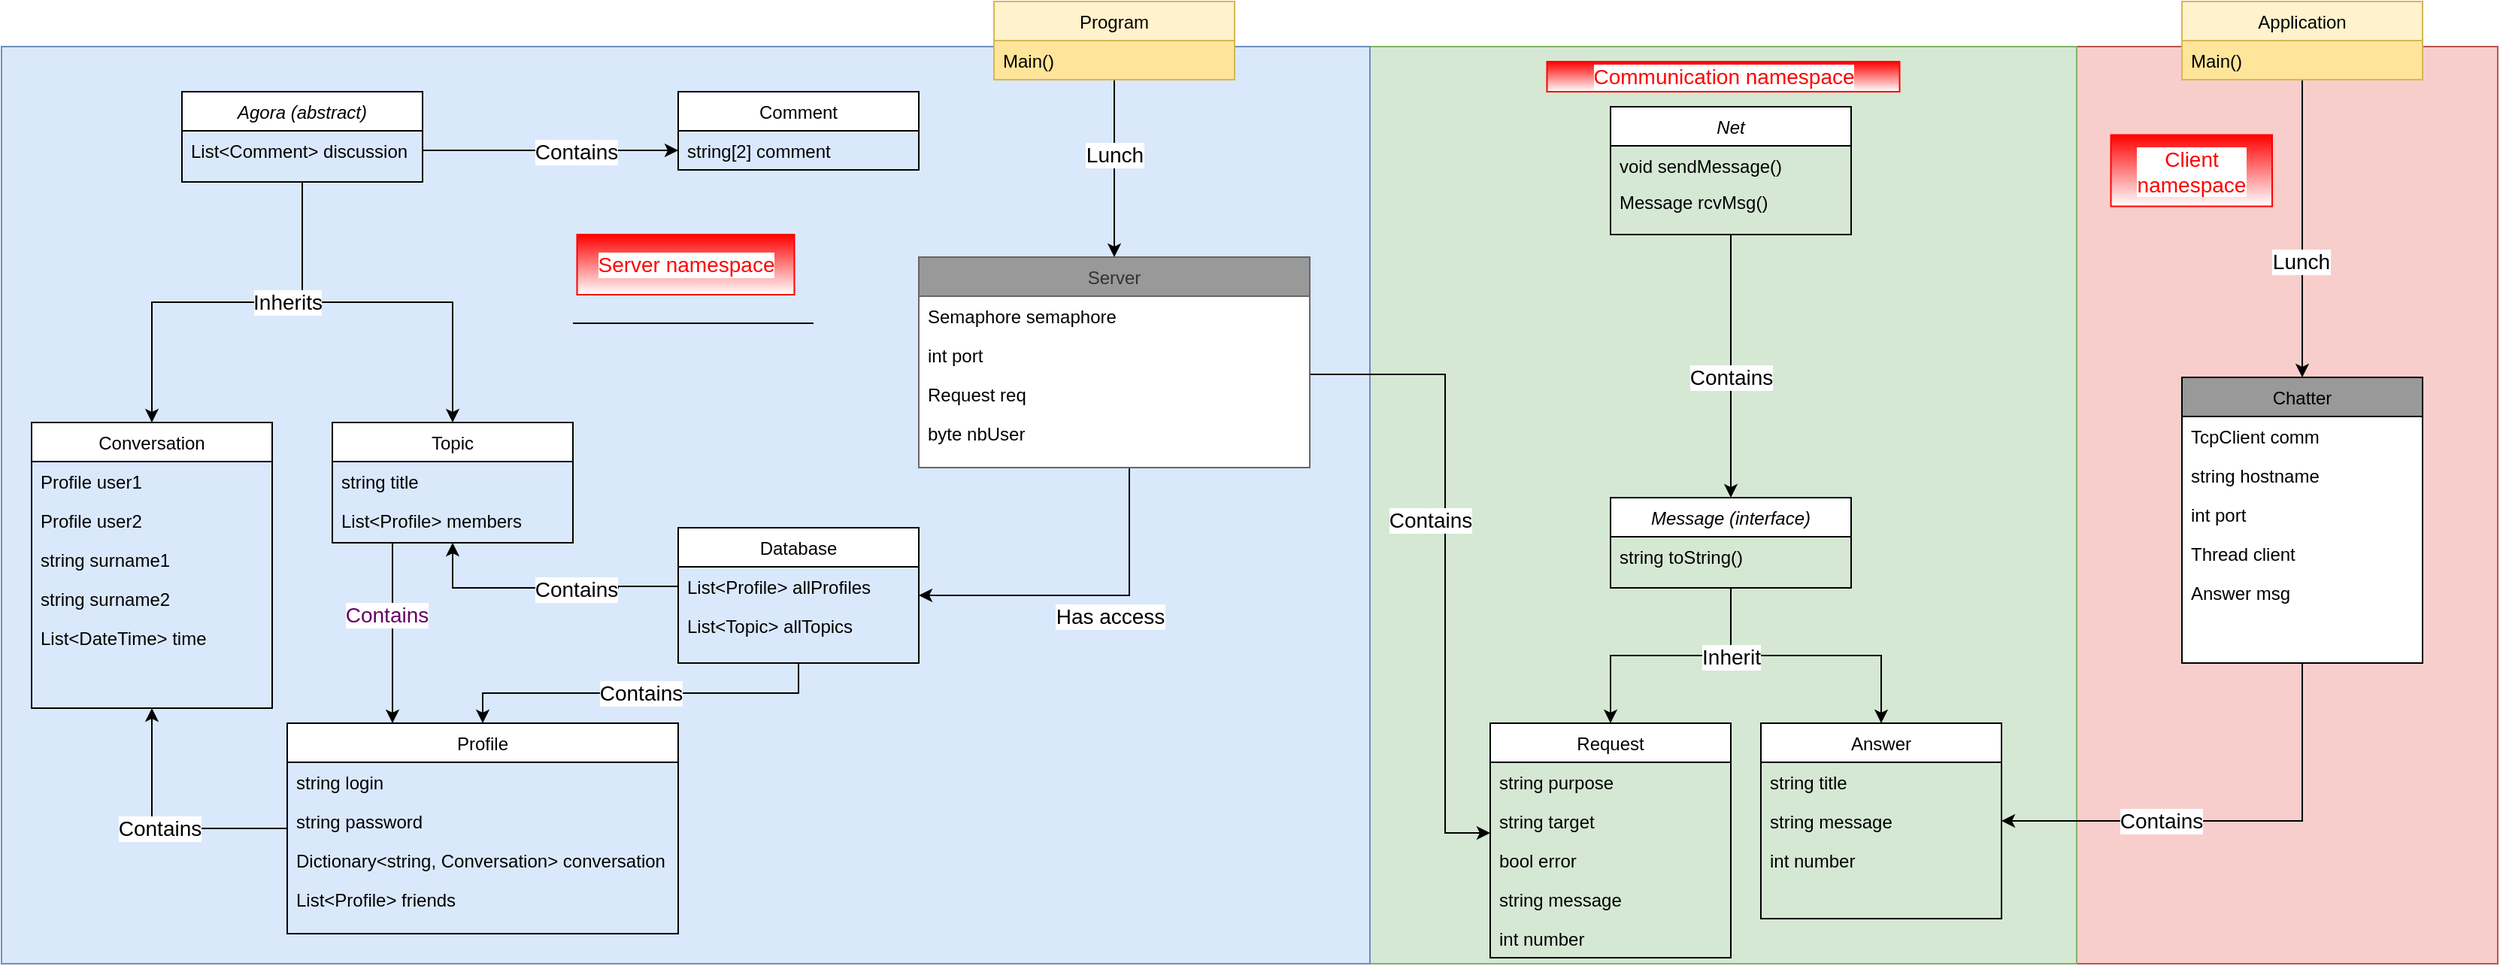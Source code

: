 <mxfile version="14.1.3" type="device"><diagram id="C5RBs43oDa-KdzZeNtuy" name="Page-1"><mxGraphModel dx="1221" dy="578" grid="1" gridSize="10" guides="1" tooltips="1" connect="1" arrows="1" fold="1" page="1" pageScale="1" pageWidth="827" pageHeight="1169" math="0" shadow="0"><root><mxCell id="WIyWlLk6GJQsqaUBKTNV-0"/><mxCell id="WIyWlLk6GJQsqaUBKTNV-1" parent="WIyWlLk6GJQsqaUBKTNV-0"/><mxCell id="CRL8dujEHPOWfgDQu-us-80" value="" style="rounded=0;whiteSpace=wrap;html=1;labelBackgroundColor=#ffffff;fillColor=#f8cecc;fontSize=14;strokeColor=#b85450;" vertex="1" parent="WIyWlLk6GJQsqaUBKTNV-1"><mxGeometry x="1480" y="110" width="280" height="610" as="geometry"/></mxCell><mxCell id="CRL8dujEHPOWfgDQu-us-61" value="" style="rounded=0;whiteSpace=wrap;html=1;labelBackgroundColor=#ffffff;fillColor=#d5e8d4;fontSize=14;strokeColor=#82b366;" vertex="1" parent="WIyWlLk6GJQsqaUBKTNV-1"><mxGeometry x="1010" y="110" width="470" height="610" as="geometry"/></mxCell><mxCell id="CRL8dujEHPOWfgDQu-us-34" value="" style="rounded=0;whiteSpace=wrap;html=1;strokeWidth=1;fontSize=14;fillColor=#dae8fc;strokeColor=#6c8ebf;" vertex="1" parent="WIyWlLk6GJQsqaUBKTNV-1"><mxGeometry x="100" y="110" width="910" height="610" as="geometry"/></mxCell><mxCell id="CRL8dujEHPOWfgDQu-us-0" style="edgeStyle=orthogonalEdgeStyle;rounded=0;orthogonalLoop=1;jettySize=auto;html=1;entryX=0.5;entryY=0;entryDx=0;entryDy=0;" edge="1" parent="WIyWlLk6GJQsqaUBKTNV-1" source="zkfFHV4jXpPFQw0GAbJ--0" target="zkfFHV4jXpPFQw0GAbJ--6"><mxGeometry relative="1" as="geometry"/></mxCell><mxCell id="CRL8dujEHPOWfgDQu-us-1" style="edgeStyle=orthogonalEdgeStyle;rounded=0;orthogonalLoop=1;jettySize=auto;html=1;entryX=0.5;entryY=0;entryDx=0;entryDy=0;" edge="1" parent="WIyWlLk6GJQsqaUBKTNV-1" source="zkfFHV4jXpPFQw0GAbJ--0" target="zkfFHV4jXpPFQw0GAbJ--13"><mxGeometry relative="1" as="geometry"/></mxCell><mxCell id="CRL8dujEHPOWfgDQu-us-2" value="Inherits" style="edgeLabel;html=1;align=center;verticalAlign=middle;resizable=0;points=[];spacingTop=0;spacing=0;spacingLeft=0;fontSize=14;" vertex="1" connectable="0" parent="CRL8dujEHPOWfgDQu-us-1"><mxGeometry x="-0.372" relative="1" as="geometry"><mxPoint x="-12" as="offset"/></mxGeometry></mxCell><mxCell id="zkfFHV4jXpPFQw0GAbJ--0" value="Agora (abstract)" style="swimlane;fontStyle=2;align=center;verticalAlign=top;childLayout=stackLayout;horizontal=1;startSize=26;horizontalStack=0;resizeParent=1;resizeLast=0;collapsible=1;marginBottom=0;rounded=0;shadow=0;strokeWidth=1;" parent="WIyWlLk6GJQsqaUBKTNV-1" vertex="1"><mxGeometry x="220" y="140" width="160" height="60" as="geometry"><mxRectangle x="230" y="140" width="160" height="26" as="alternateBounds"/></mxGeometry></mxCell><mxCell id="zkfFHV4jXpPFQw0GAbJ--1" value="List&lt;Comment&gt; discussion" style="text;align=left;verticalAlign=top;spacingLeft=4;spacingRight=4;overflow=hidden;rotatable=0;points=[[0,0.5],[1,0.5]];portConstraint=eastwest;" parent="zkfFHV4jXpPFQw0GAbJ--0" vertex="1"><mxGeometry y="26" width="160" height="26" as="geometry"/></mxCell><mxCell id="zkfFHV4jXpPFQw0GAbJ--6" value="Conversation" style="swimlane;fontStyle=0;align=center;verticalAlign=top;childLayout=stackLayout;horizontal=1;startSize=26;horizontalStack=0;resizeParent=1;resizeLast=0;collapsible=1;marginBottom=0;rounded=0;shadow=0;strokeWidth=1;" parent="WIyWlLk6GJQsqaUBKTNV-1" vertex="1"><mxGeometry x="120" y="360" width="160" height="190" as="geometry"><mxRectangle x="130" y="380" width="160" height="26" as="alternateBounds"/></mxGeometry></mxCell><mxCell id="zkfFHV4jXpPFQw0GAbJ--7" value="Profile user1" style="text;align=left;verticalAlign=top;spacingLeft=4;spacingRight=4;overflow=hidden;rotatable=0;points=[[0,0.5],[1,0.5]];portConstraint=eastwest;" parent="zkfFHV4jXpPFQw0GAbJ--6" vertex="1"><mxGeometry y="26" width="160" height="26" as="geometry"/></mxCell><mxCell id="zkfFHV4jXpPFQw0GAbJ--8" value="Profile user2" style="text;align=left;verticalAlign=top;spacingLeft=4;spacingRight=4;overflow=hidden;rotatable=0;points=[[0,0.5],[1,0.5]];portConstraint=eastwest;rounded=0;shadow=0;html=0;" parent="zkfFHV4jXpPFQw0GAbJ--6" vertex="1"><mxGeometry y="52" width="160" height="26" as="geometry"/></mxCell><mxCell id="CRL8dujEHPOWfgDQu-us-5" value="string surname1" style="text;align=left;verticalAlign=top;spacingLeft=4;spacingRight=4;overflow=hidden;rotatable=0;points=[[0,0.5],[1,0.5]];portConstraint=eastwest;rounded=0;shadow=0;html=0;" vertex="1" parent="zkfFHV4jXpPFQw0GAbJ--6"><mxGeometry y="78" width="160" height="26" as="geometry"/></mxCell><mxCell id="CRL8dujEHPOWfgDQu-us-6" value="string surname2" style="text;align=left;verticalAlign=top;spacingLeft=4;spacingRight=4;overflow=hidden;rotatable=0;points=[[0,0.5],[1,0.5]];portConstraint=eastwest;rounded=0;shadow=0;html=0;" vertex="1" parent="zkfFHV4jXpPFQw0GAbJ--6"><mxGeometry y="104" width="160" height="26" as="geometry"/></mxCell><mxCell id="CRL8dujEHPOWfgDQu-us-7" value="List&lt;DateTime&gt; time" style="text;align=left;verticalAlign=top;spacingLeft=4;spacingRight=4;overflow=hidden;rotatable=0;points=[[0,0.5],[1,0.5]];portConstraint=eastwest;rounded=0;shadow=0;html=0;" vertex="1" parent="zkfFHV4jXpPFQw0GAbJ--6"><mxGeometry y="130" width="160" height="26" as="geometry"/></mxCell><mxCell id="CRL8dujEHPOWfgDQu-us-85" style="edgeStyle=orthogonalEdgeStyle;rounded=0;orthogonalLoop=1;jettySize=auto;html=1;fontSize=14;fontColor=#660066;" edge="1" parent="WIyWlLk6GJQsqaUBKTNV-1" source="zkfFHV4jXpPFQw0GAbJ--13" target="CRL8dujEHPOWfgDQu-us-14"><mxGeometry relative="1" as="geometry"><Array as="points"><mxPoint x="360" y="470"/><mxPoint x="360" y="470"/></Array></mxGeometry></mxCell><mxCell id="CRL8dujEHPOWfgDQu-us-86" value="Contains" style="edgeLabel;html=1;align=center;verticalAlign=middle;resizable=0;points=[];fontSize=14;fontColor=#660066;" vertex="1" connectable="0" parent="CRL8dujEHPOWfgDQu-us-85"><mxGeometry x="-0.201" y="-4" relative="1" as="geometry"><mxPoint as="offset"/></mxGeometry></mxCell><mxCell id="zkfFHV4jXpPFQw0GAbJ--13" value="Topic" style="swimlane;fontStyle=0;align=center;verticalAlign=top;childLayout=stackLayout;horizontal=1;startSize=26;horizontalStack=0;resizeParent=1;resizeLast=0;collapsible=1;marginBottom=0;rounded=0;shadow=0;strokeWidth=1;" parent="WIyWlLk6GJQsqaUBKTNV-1" vertex="1"><mxGeometry x="320" y="360" width="160" height="80" as="geometry"><mxRectangle x="340" y="380" width="170" height="26" as="alternateBounds"/></mxGeometry></mxCell><mxCell id="zkfFHV4jXpPFQw0GAbJ--14" value="string title" style="text;align=left;verticalAlign=top;spacingLeft=4;spacingRight=4;overflow=hidden;rotatable=0;points=[[0,0.5],[1,0.5]];portConstraint=eastwest;" parent="zkfFHV4jXpPFQw0GAbJ--13" vertex="1"><mxGeometry y="26" width="160" height="26" as="geometry"/></mxCell><mxCell id="CRL8dujEHPOWfgDQu-us-21" value="List&lt;Profile&gt; members" style="text;align=left;verticalAlign=top;spacingLeft=4;spacingRight=4;overflow=hidden;rotatable=0;points=[[0,0.5],[1,0.5]];portConstraint=eastwest;" vertex="1" parent="zkfFHV4jXpPFQw0GAbJ--13"><mxGeometry y="52" width="160" height="26" as="geometry"/></mxCell><mxCell id="zkfFHV4jXpPFQw0GAbJ--17" value="Comment" style="swimlane;fontStyle=0;align=center;verticalAlign=top;childLayout=stackLayout;horizontal=1;startSize=26;horizontalStack=0;resizeParent=1;resizeLast=0;collapsible=1;marginBottom=0;rounded=0;shadow=0;strokeWidth=1;" parent="WIyWlLk6GJQsqaUBKTNV-1" vertex="1"><mxGeometry x="550" y="140" width="160" height="52" as="geometry"><mxRectangle x="550" y="140" width="160" height="26" as="alternateBounds"/></mxGeometry></mxCell><mxCell id="zkfFHV4jXpPFQw0GAbJ--18" value="string[2] comment" style="text;align=left;verticalAlign=top;spacingLeft=4;spacingRight=4;overflow=hidden;rotatable=0;points=[[0,0.5],[1,0.5]];portConstraint=eastwest;" parent="zkfFHV4jXpPFQw0GAbJ--17" vertex="1"><mxGeometry y="26" width="160" height="26" as="geometry"/></mxCell><mxCell id="CRL8dujEHPOWfgDQu-us-3" style="edgeStyle=orthogonalEdgeStyle;rounded=0;orthogonalLoop=1;jettySize=auto;html=1;entryX=0;entryY=0.5;entryDx=0;entryDy=0;fontSize=14;" edge="1" parent="WIyWlLk6GJQsqaUBKTNV-1" source="zkfFHV4jXpPFQw0GAbJ--1" target="zkfFHV4jXpPFQw0GAbJ--18"><mxGeometry relative="1" as="geometry"/></mxCell><mxCell id="CRL8dujEHPOWfgDQu-us-4" value="Contains" style="edgeLabel;html=1;align=center;verticalAlign=middle;resizable=0;points=[];fontSize=14;" vertex="1" connectable="0" parent="CRL8dujEHPOWfgDQu-us-3"><mxGeometry x="0.202" y="-1" relative="1" as="geometry"><mxPoint as="offset"/></mxGeometry></mxCell><mxCell id="zkfFHV4jXpPFQw0GAbJ--9" value="" style="line;html=1;strokeWidth=1;align=left;verticalAlign=middle;spacingTop=-1;spacingLeft=3;spacingRight=3;rotatable=0;labelPosition=right;points=[];portConstraint=eastwest;" parent="WIyWlLk6GJQsqaUBKTNV-1" vertex="1"><mxGeometry x="480" y="290" width="160" height="8" as="geometry"/></mxCell><mxCell id="CRL8dujEHPOWfgDQu-us-24" value="Contains" style="edgeStyle=orthogonalEdgeStyle;rounded=0;orthogonalLoop=1;jettySize=auto;html=1;fontSize=14;" edge="1" parent="WIyWlLk6GJQsqaUBKTNV-1" source="CRL8dujEHPOWfgDQu-us-8" target="CRL8dujEHPOWfgDQu-us-14"><mxGeometry relative="1" as="geometry"/></mxCell><mxCell id="CRL8dujEHPOWfgDQu-us-8" value="Database" style="swimlane;fontStyle=0;align=center;verticalAlign=top;childLayout=stackLayout;horizontal=1;startSize=26;horizontalStack=0;resizeParent=1;resizeLast=0;collapsible=1;marginBottom=0;rounded=0;shadow=0;strokeWidth=1;" vertex="1" parent="WIyWlLk6GJQsqaUBKTNV-1"><mxGeometry x="550" y="430" width="160" height="90" as="geometry"><mxRectangle x="550" y="140" width="160" height="26" as="alternateBounds"/></mxGeometry></mxCell><mxCell id="CRL8dujEHPOWfgDQu-us-9" value="List&lt;Profile&gt; allProfiles" style="text;align=left;verticalAlign=top;spacingLeft=4;spacingRight=4;overflow=hidden;rotatable=0;points=[[0,0.5],[1,0.5]];portConstraint=eastwest;" vertex="1" parent="CRL8dujEHPOWfgDQu-us-8"><mxGeometry y="26" width="160" height="26" as="geometry"/></mxCell><mxCell id="CRL8dujEHPOWfgDQu-us-13" value="List&lt;Topic&gt; allTopics" style="text;align=left;verticalAlign=top;spacingLeft=4;spacingRight=4;overflow=hidden;rotatable=0;points=[[0,0.5],[1,0.5]];portConstraint=eastwest;" vertex="1" parent="CRL8dujEHPOWfgDQu-us-8"><mxGeometry y="52" width="160" height="26" as="geometry"/></mxCell><mxCell id="CRL8dujEHPOWfgDQu-us-25" value="Contains" style="edgeStyle=orthogonalEdgeStyle;rounded=0;orthogonalLoop=1;jettySize=auto;html=1;entryX=0.5;entryY=1;entryDx=0;entryDy=0;fontSize=14;" edge="1" parent="WIyWlLk6GJQsqaUBKTNV-1" source="CRL8dujEHPOWfgDQu-us-14" target="zkfFHV4jXpPFQw0GAbJ--6"><mxGeometry relative="1" as="geometry"/></mxCell><mxCell id="CRL8dujEHPOWfgDQu-us-14" value="Profile" style="swimlane;fontStyle=0;align=center;verticalAlign=top;childLayout=stackLayout;horizontal=1;startSize=26;horizontalStack=0;resizeParent=1;resizeLast=0;collapsible=1;marginBottom=0;rounded=0;shadow=0;strokeWidth=1;" vertex="1" parent="WIyWlLk6GJQsqaUBKTNV-1"><mxGeometry x="290" y="560" width="260" height="140" as="geometry"><mxRectangle x="130" y="380" width="160" height="26" as="alternateBounds"/></mxGeometry></mxCell><mxCell id="CRL8dujEHPOWfgDQu-us-15" value="string login" style="text;align=left;verticalAlign=top;spacingLeft=4;spacingRight=4;overflow=hidden;rotatable=0;points=[[0,0.5],[1,0.5]];portConstraint=eastwest;" vertex="1" parent="CRL8dujEHPOWfgDQu-us-14"><mxGeometry y="26" width="260" height="26" as="geometry"/></mxCell><mxCell id="CRL8dujEHPOWfgDQu-us-16" value="string password" style="text;align=left;verticalAlign=top;spacingLeft=4;spacingRight=4;overflow=hidden;rotatable=0;points=[[0,0.5],[1,0.5]];portConstraint=eastwest;rounded=0;shadow=0;html=0;" vertex="1" parent="CRL8dujEHPOWfgDQu-us-14"><mxGeometry y="52" width="260" height="26" as="geometry"/></mxCell><mxCell id="CRL8dujEHPOWfgDQu-us-18" value="Dictionary&lt;string, Conversation&gt; conversation" style="text;align=left;verticalAlign=top;spacingLeft=4;spacingRight=4;overflow=hidden;rotatable=0;points=[[0,0.5],[1,0.5]];portConstraint=eastwest;rounded=0;shadow=0;html=0;" vertex="1" parent="CRL8dujEHPOWfgDQu-us-14"><mxGeometry y="78" width="260" height="26" as="geometry"/></mxCell><mxCell id="CRL8dujEHPOWfgDQu-us-19" value="List&lt;Profile&gt; friends" style="text;align=left;verticalAlign=top;spacingLeft=4;spacingRight=4;overflow=hidden;rotatable=0;points=[[0,0.5],[1,0.5]];portConstraint=eastwest;rounded=0;shadow=0;html=0;" vertex="1" parent="CRL8dujEHPOWfgDQu-us-14"><mxGeometry y="104" width="260" height="26" as="geometry"/></mxCell><mxCell id="CRL8dujEHPOWfgDQu-us-23" value="Contains" style="edgeStyle=orthogonalEdgeStyle;rounded=0;orthogonalLoop=1;jettySize=auto;html=1;exitX=0;exitY=0.5;exitDx=0;exitDy=0;fontSize=14;" edge="1" parent="WIyWlLk6GJQsqaUBKTNV-1" source="CRL8dujEHPOWfgDQu-us-9" target="zkfFHV4jXpPFQw0GAbJ--13"><mxGeometry x="-0.222" y="1" relative="1" as="geometry"><Array as="points"><mxPoint x="510" y="470"/><mxPoint x="400" y="470"/></Array><mxPoint x="1" as="offset"/></mxGeometry></mxCell><mxCell id="CRL8dujEHPOWfgDQu-us-31" style="edgeStyle=orthogonalEdgeStyle;rounded=0;orthogonalLoop=1;jettySize=auto;html=1;fontSize=14;" edge="1" parent="WIyWlLk6GJQsqaUBKTNV-1" source="CRL8dujEHPOWfgDQu-us-26" target="CRL8dujEHPOWfgDQu-us-8"><mxGeometry relative="1" as="geometry"><Array as="points"><mxPoint x="850" y="475"/></Array></mxGeometry></mxCell><mxCell id="CRL8dujEHPOWfgDQu-us-32" value="Has access" style="edgeLabel;html=1;align=center;verticalAlign=middle;resizable=0;points=[];fontSize=14;" vertex="1" connectable="0" parent="CRL8dujEHPOWfgDQu-us-31"><mxGeometry x="-0.218" relative="1" as="geometry"><mxPoint x="-10.06" y="13.35" as="offset"/></mxGeometry></mxCell><mxCell id="CRL8dujEHPOWfgDQu-us-57" style="edgeStyle=orthogonalEdgeStyle;rounded=0;orthogonalLoop=1;jettySize=auto;html=1;entryX=0;entryY=0.5;entryDx=0;entryDy=0;fontSize=14;" edge="1" parent="WIyWlLk6GJQsqaUBKTNV-1"><mxGeometry relative="1" as="geometry"><mxPoint x="970" y="328" as="sourcePoint"/><mxPoint x="1090" y="633" as="targetPoint"/><Array as="points"><mxPoint x="1060" y="328"/><mxPoint x="1060" y="633"/></Array></mxGeometry></mxCell><mxCell id="CRL8dujEHPOWfgDQu-us-58" value="Contains" style="edgeLabel;html=1;align=center;verticalAlign=middle;resizable=0;points=[];fontSize=14;" vertex="1" connectable="0" parent="CRL8dujEHPOWfgDQu-us-57"><mxGeometry x="0.124" y="3" relative="1" as="geometry"><mxPoint x="-13" y="-52" as="offset"/></mxGeometry></mxCell><mxCell id="CRL8dujEHPOWfgDQu-us-26" value="Server" style="swimlane;fontStyle=0;align=center;verticalAlign=top;childLayout=stackLayout;horizontal=1;startSize=26;horizontalStack=0;resizeParent=1;resizeLast=0;collapsible=1;marginBottom=0;rounded=0;shadow=0;strokeWidth=1;strokeColor=#666666;swimlaneFillColor=#ffffff;fontColor=#333333;fillColor=#999999;" vertex="1" parent="WIyWlLk6GJQsqaUBKTNV-1"><mxGeometry x="710" y="250" width="260" height="140" as="geometry"><mxRectangle x="130" y="380" width="160" height="26" as="alternateBounds"/></mxGeometry></mxCell><mxCell id="CRL8dujEHPOWfgDQu-us-27" value="Semaphore semaphore" style="text;align=left;verticalAlign=top;spacingLeft=4;spacingRight=4;overflow=hidden;rotatable=0;points=[[0,0.5],[1,0.5]];portConstraint=eastwest;" vertex="1" parent="CRL8dujEHPOWfgDQu-us-26"><mxGeometry y="26" width="260" height="26" as="geometry"/></mxCell><mxCell id="CRL8dujEHPOWfgDQu-us-28" value="int port" style="text;align=left;verticalAlign=top;spacingLeft=4;spacingRight=4;overflow=hidden;rotatable=0;points=[[0,0.5],[1,0.5]];portConstraint=eastwest;rounded=0;shadow=0;html=0;" vertex="1" parent="CRL8dujEHPOWfgDQu-us-26"><mxGeometry y="52" width="260" height="26" as="geometry"/></mxCell><mxCell id="CRL8dujEHPOWfgDQu-us-29" value="Request req" style="text;align=left;verticalAlign=top;spacingLeft=4;spacingRight=4;overflow=hidden;rotatable=0;points=[[0,0.5],[1,0.5]];portConstraint=eastwest;rounded=0;shadow=0;html=0;" vertex="1" parent="CRL8dujEHPOWfgDQu-us-26"><mxGeometry y="78" width="260" height="26" as="geometry"/></mxCell><mxCell id="CRL8dujEHPOWfgDQu-us-30" value="byte nbUser" style="text;align=left;verticalAlign=top;spacingLeft=4;spacingRight=4;overflow=hidden;rotatable=0;points=[[0,0.5],[1,0.5]];portConstraint=eastwest;rounded=0;shadow=0;html=0;" vertex="1" parent="CRL8dujEHPOWfgDQu-us-26"><mxGeometry y="104" width="260" height="26" as="geometry"/></mxCell><mxCell id="CRL8dujEHPOWfgDQu-us-43" style="edgeStyle=orthogonalEdgeStyle;rounded=0;orthogonalLoop=1;jettySize=auto;html=1;entryX=0.5;entryY=0;entryDx=0;entryDy=0;fontSize=14;" edge="1" parent="WIyWlLk6GJQsqaUBKTNV-1" source="CRL8dujEHPOWfgDQu-us-35" target="CRL8dujEHPOWfgDQu-us-37"><mxGeometry relative="1" as="geometry"/></mxCell><mxCell id="CRL8dujEHPOWfgDQu-us-50" style="edgeStyle=orthogonalEdgeStyle;rounded=0;orthogonalLoop=1;jettySize=auto;html=1;fontSize=14;" edge="1" parent="WIyWlLk6GJQsqaUBKTNV-1" source="CRL8dujEHPOWfgDQu-us-35" target="CRL8dujEHPOWfgDQu-us-45"><mxGeometry relative="1" as="geometry"/></mxCell><mxCell id="CRL8dujEHPOWfgDQu-us-51" value="Inherit" style="edgeLabel;html=1;align=center;verticalAlign=middle;resizable=0;points=[];fontSize=14;" vertex="1" connectable="0" parent="CRL8dujEHPOWfgDQu-us-50"><mxGeometry x="-0.347" y="-1" relative="1" as="geometry"><mxPoint x="-17" as="offset"/></mxGeometry></mxCell><mxCell id="CRL8dujEHPOWfgDQu-us-35" value="Message (interface)" style="swimlane;fontStyle=2;align=center;verticalAlign=top;childLayout=stackLayout;horizontal=1;startSize=26;horizontalStack=0;resizeParent=1;resizeLast=0;collapsible=1;marginBottom=0;rounded=0;shadow=0;strokeWidth=1;" vertex="1" parent="WIyWlLk6GJQsqaUBKTNV-1"><mxGeometry x="1170" y="410" width="160" height="60" as="geometry"><mxRectangle x="230" y="140" width="160" height="26" as="alternateBounds"/></mxGeometry></mxCell><mxCell id="CRL8dujEHPOWfgDQu-us-36" value="string toString()" style="text;align=left;verticalAlign=top;spacingLeft=4;spacingRight=4;overflow=hidden;rotatable=0;points=[[0,0.5],[1,0.5]];portConstraint=eastwest;" vertex="1" parent="CRL8dujEHPOWfgDQu-us-35"><mxGeometry y="26" width="160" height="26" as="geometry"/></mxCell><mxCell id="CRL8dujEHPOWfgDQu-us-37" value="Request" style="swimlane;fontStyle=0;align=center;verticalAlign=top;childLayout=stackLayout;horizontal=1;startSize=26;horizontalStack=0;resizeParent=1;resizeLast=0;collapsible=1;marginBottom=0;rounded=0;shadow=0;strokeWidth=1;" vertex="1" parent="WIyWlLk6GJQsqaUBKTNV-1"><mxGeometry x="1090" y="560" width="160" height="156" as="geometry"><mxRectangle x="130" y="380" width="160" height="26" as="alternateBounds"/></mxGeometry></mxCell><mxCell id="CRL8dujEHPOWfgDQu-us-38" value="string purpose" style="text;align=left;verticalAlign=top;spacingLeft=4;spacingRight=4;overflow=hidden;rotatable=0;points=[[0,0.5],[1,0.5]];portConstraint=eastwest;" vertex="1" parent="CRL8dujEHPOWfgDQu-us-37"><mxGeometry y="26" width="160" height="26" as="geometry"/></mxCell><mxCell id="CRL8dujEHPOWfgDQu-us-39" value="string target" style="text;align=left;verticalAlign=top;spacingLeft=4;spacingRight=4;overflow=hidden;rotatable=0;points=[[0,0.5],[1,0.5]];portConstraint=eastwest;rounded=0;shadow=0;html=0;" vertex="1" parent="CRL8dujEHPOWfgDQu-us-37"><mxGeometry y="52" width="160" height="26" as="geometry"/></mxCell><mxCell id="CRL8dujEHPOWfgDQu-us-48" value="bool error" style="text;align=left;verticalAlign=top;spacingLeft=4;spacingRight=4;overflow=hidden;rotatable=0;points=[[0,0.5],[1,0.5]];portConstraint=eastwest;rounded=0;shadow=0;html=0;" vertex="1" parent="CRL8dujEHPOWfgDQu-us-37"><mxGeometry y="78" width="160" height="26" as="geometry"/></mxCell><mxCell id="CRL8dujEHPOWfgDQu-us-40" value="string message" style="text;align=left;verticalAlign=top;spacingLeft=4;spacingRight=4;overflow=hidden;rotatable=0;points=[[0,0.5],[1,0.5]];portConstraint=eastwest;rounded=0;shadow=0;html=0;" vertex="1" parent="CRL8dujEHPOWfgDQu-us-37"><mxGeometry y="104" width="160" height="26" as="geometry"/></mxCell><mxCell id="CRL8dujEHPOWfgDQu-us-41" value="int number" style="text;align=left;verticalAlign=top;spacingLeft=4;spacingRight=4;overflow=hidden;rotatable=0;points=[[0,0.5],[1,0.5]];portConstraint=eastwest;rounded=0;shadow=0;html=0;" vertex="1" parent="CRL8dujEHPOWfgDQu-us-37"><mxGeometry y="130" width="160" height="26" as="geometry"/></mxCell><mxCell id="CRL8dujEHPOWfgDQu-us-45" value="Answer" style="swimlane;fontStyle=0;align=center;verticalAlign=top;childLayout=stackLayout;horizontal=1;startSize=26;horizontalStack=0;resizeParent=1;resizeLast=0;collapsible=1;marginBottom=0;rounded=0;shadow=0;strokeWidth=1;" vertex="1" parent="WIyWlLk6GJQsqaUBKTNV-1"><mxGeometry x="1270" y="560" width="160" height="130" as="geometry"><mxRectangle x="130" y="380" width="160" height="26" as="alternateBounds"/></mxGeometry></mxCell><mxCell id="CRL8dujEHPOWfgDQu-us-46" value="string title" style="text;align=left;verticalAlign=top;spacingLeft=4;spacingRight=4;overflow=hidden;rotatable=0;points=[[0,0.5],[1,0.5]];portConstraint=eastwest;" vertex="1" parent="CRL8dujEHPOWfgDQu-us-45"><mxGeometry y="26" width="160" height="26" as="geometry"/></mxCell><mxCell id="CRL8dujEHPOWfgDQu-us-47" value="string message" style="text;align=left;verticalAlign=top;spacingLeft=4;spacingRight=4;overflow=hidden;rotatable=0;points=[[0,0.5],[1,0.5]];portConstraint=eastwest;rounded=0;shadow=0;html=0;" vertex="1" parent="CRL8dujEHPOWfgDQu-us-45"><mxGeometry y="52" width="160" height="26" as="geometry"/></mxCell><mxCell id="CRL8dujEHPOWfgDQu-us-49" value="int number" style="text;align=left;verticalAlign=top;spacingLeft=4;spacingRight=4;overflow=hidden;rotatable=0;points=[[0,0.5],[1,0.5]];portConstraint=eastwest;rounded=0;shadow=0;html=0;" vertex="1" parent="CRL8dujEHPOWfgDQu-us-45"><mxGeometry y="78" width="160" height="26" as="geometry"/></mxCell><mxCell id="CRL8dujEHPOWfgDQu-us-55" style="edgeStyle=orthogonalEdgeStyle;rounded=0;orthogonalLoop=1;jettySize=auto;html=1;entryX=0.5;entryY=0;entryDx=0;entryDy=0;fontSize=14;" edge="1" parent="WIyWlLk6GJQsqaUBKTNV-1" source="CRL8dujEHPOWfgDQu-us-52" target="CRL8dujEHPOWfgDQu-us-35"><mxGeometry relative="1" as="geometry"/></mxCell><mxCell id="CRL8dujEHPOWfgDQu-us-56" value="Contains" style="edgeLabel;html=1;align=center;verticalAlign=middle;resizable=0;points=[];fontSize=14;" vertex="1" connectable="0" parent="CRL8dujEHPOWfgDQu-us-55"><mxGeometry x="0.195" y="-3" relative="1" as="geometry"><mxPoint x="3" y="-10" as="offset"/></mxGeometry></mxCell><mxCell id="CRL8dujEHPOWfgDQu-us-52" value="Net" style="swimlane;fontStyle=2;align=center;verticalAlign=top;childLayout=stackLayout;horizontal=1;startSize=26;horizontalStack=0;resizeParent=1;resizeLast=0;collapsible=1;marginBottom=0;rounded=0;shadow=0;strokeWidth=1;" vertex="1" parent="WIyWlLk6GJQsqaUBKTNV-1"><mxGeometry x="1170" y="150" width="160" height="85" as="geometry"><mxRectangle x="230" y="140" width="160" height="26" as="alternateBounds"/></mxGeometry></mxCell><mxCell id="CRL8dujEHPOWfgDQu-us-53" value="void sendMessage()" style="text;align=left;verticalAlign=top;spacingLeft=4;spacingRight=4;overflow=hidden;rotatable=0;points=[[0,0.5],[1,0.5]];portConstraint=eastwest;" vertex="1" parent="CRL8dujEHPOWfgDQu-us-52"><mxGeometry y="26" width="160" height="24" as="geometry"/></mxCell><mxCell id="CRL8dujEHPOWfgDQu-us-54" value="Message rcvMsg()" style="text;align=left;verticalAlign=top;spacingLeft=4;spacingRight=4;overflow=hidden;rotatable=0;points=[[0,0.5],[1,0.5]];portConstraint=eastwest;" vertex="1" parent="CRL8dujEHPOWfgDQu-us-52"><mxGeometry y="50" width="160" height="34" as="geometry"/></mxCell><mxCell id="CRL8dujEHPOWfgDQu-us-64" style="edgeStyle=orthogonalEdgeStyle;rounded=0;orthogonalLoop=1;jettySize=auto;html=1;fontSize=14;" edge="1" parent="WIyWlLk6GJQsqaUBKTNV-1" source="CRL8dujEHPOWfgDQu-us-62" target="CRL8dujEHPOWfgDQu-us-26"><mxGeometry relative="1" as="geometry"/></mxCell><mxCell id="CRL8dujEHPOWfgDQu-us-65" value="Lunch" style="edgeLabel;html=1;align=center;verticalAlign=middle;resizable=0;points=[];fontSize=14;" vertex="1" connectable="0" parent="CRL8dujEHPOWfgDQu-us-64"><mxGeometry x="-0.15" relative="1" as="geometry"><mxPoint as="offset"/></mxGeometry></mxCell><mxCell id="CRL8dujEHPOWfgDQu-us-62" value="Program" style="swimlane;fontStyle=0;align=center;verticalAlign=top;childLayout=stackLayout;horizontal=1;startSize=26;horizontalStack=0;resizeParent=1;resizeLast=0;collapsible=1;marginBottom=0;rounded=0;shadow=0;strokeWidth=1;fillColor=#fff2cc;swimlaneFillColor=#FFE599;strokeColor=#d6b656;" vertex="1" parent="WIyWlLk6GJQsqaUBKTNV-1"><mxGeometry x="760" y="80" width="160" height="52" as="geometry"><mxRectangle x="550" y="140" width="160" height="26" as="alternateBounds"/></mxGeometry></mxCell><mxCell id="CRL8dujEHPOWfgDQu-us-63" value="Main()" style="text;align=left;verticalAlign=top;spacingLeft=4;spacingRight=4;overflow=hidden;rotatable=0;points=[[0,0.5],[1,0.5]];portConstraint=eastwest;" vertex="1" parent="CRL8dujEHPOWfgDQu-us-62"><mxGeometry y="26" width="160" height="26" as="geometry"/></mxCell><mxCell id="CRL8dujEHPOWfgDQu-us-76" style="edgeStyle=orthogonalEdgeStyle;rounded=0;orthogonalLoop=1;jettySize=auto;html=1;entryX=0.5;entryY=0;entryDx=0;entryDy=0;fontSize=14;" edge="1" parent="WIyWlLk6GJQsqaUBKTNV-1" source="CRL8dujEHPOWfgDQu-us-66" target="CRL8dujEHPOWfgDQu-us-68"><mxGeometry relative="1" as="geometry"/></mxCell><mxCell id="CRL8dujEHPOWfgDQu-us-77" value="Lunch" style="edgeLabel;html=1;align=center;verticalAlign=middle;resizable=0;points=[];fontSize=14;" vertex="1" connectable="0" parent="CRL8dujEHPOWfgDQu-us-76"><mxGeometry x="0.217" y="-1" relative="1" as="geometry"><mxPoint as="offset"/></mxGeometry></mxCell><mxCell id="CRL8dujEHPOWfgDQu-us-66" value="Application" style="swimlane;fontStyle=0;align=center;verticalAlign=top;childLayout=stackLayout;horizontal=1;startSize=26;horizontalStack=0;resizeParent=1;resizeLast=0;collapsible=1;marginBottom=0;rounded=0;shadow=0;strokeWidth=1;fillColor=#fff2cc;swimlaneFillColor=#FFE599;strokeColor=#d6b656;" vertex="1" parent="WIyWlLk6GJQsqaUBKTNV-1"><mxGeometry x="1550" y="80" width="160" height="52" as="geometry"><mxRectangle x="550" y="140" width="160" height="26" as="alternateBounds"/></mxGeometry></mxCell><mxCell id="CRL8dujEHPOWfgDQu-us-67" value="Main()" style="text;align=left;verticalAlign=top;spacingLeft=4;spacingRight=4;overflow=hidden;rotatable=0;points=[[0,0.5],[1,0.5]];portConstraint=eastwest;" vertex="1" parent="CRL8dujEHPOWfgDQu-us-66"><mxGeometry y="26" width="160" height="26" as="geometry"/></mxCell><mxCell id="CRL8dujEHPOWfgDQu-us-78" style="edgeStyle=orthogonalEdgeStyle;rounded=0;orthogonalLoop=1;jettySize=auto;html=1;fontSize=14;" edge="1" parent="WIyWlLk6GJQsqaUBKTNV-1" source="CRL8dujEHPOWfgDQu-us-68" target="CRL8dujEHPOWfgDQu-us-45"><mxGeometry relative="1" as="geometry"><Array as="points"><mxPoint x="1630" y="625"/></Array></mxGeometry></mxCell><mxCell id="CRL8dujEHPOWfgDQu-us-79" value="Contains" style="edgeLabel;html=1;align=center;verticalAlign=middle;resizable=0;points=[];fontSize=14;" vertex="1" connectable="0" parent="CRL8dujEHPOWfgDQu-us-78"><mxGeometry x="0.308" relative="1" as="geometry"><mxPoint as="offset"/></mxGeometry></mxCell><mxCell id="CRL8dujEHPOWfgDQu-us-68" value="Chatter" style="swimlane;fontStyle=0;align=center;verticalAlign=top;childLayout=stackLayout;horizontal=1;startSize=26;horizontalStack=0;resizeParent=1;resizeLast=0;collapsible=1;marginBottom=0;rounded=0;shadow=0;strokeWidth=1;fillColor=#999999;swimlaneFillColor=#ffffff;" vertex="1" parent="WIyWlLk6GJQsqaUBKTNV-1"><mxGeometry x="1550" y="330" width="160" height="190" as="geometry"><mxRectangle x="130" y="380" width="160" height="26" as="alternateBounds"/></mxGeometry></mxCell><mxCell id="CRL8dujEHPOWfgDQu-us-69" value="TcpClient comm" style="text;align=left;verticalAlign=top;spacingLeft=4;spacingRight=4;overflow=hidden;rotatable=0;points=[[0,0.5],[1,0.5]];portConstraint=eastwest;" vertex="1" parent="CRL8dujEHPOWfgDQu-us-68"><mxGeometry y="26" width="160" height="26" as="geometry"/></mxCell><mxCell id="CRL8dujEHPOWfgDQu-us-70" value="string hostname" style="text;align=left;verticalAlign=top;spacingLeft=4;spacingRight=4;overflow=hidden;rotatable=0;points=[[0,0.5],[1,0.5]];portConstraint=eastwest;rounded=0;shadow=0;html=0;" vertex="1" parent="CRL8dujEHPOWfgDQu-us-68"><mxGeometry y="52" width="160" height="26" as="geometry"/></mxCell><mxCell id="CRL8dujEHPOWfgDQu-us-71" value="int port" style="text;align=left;verticalAlign=top;spacingLeft=4;spacingRight=4;overflow=hidden;rotatable=0;points=[[0,0.5],[1,0.5]];portConstraint=eastwest;rounded=0;shadow=0;html=0;" vertex="1" parent="CRL8dujEHPOWfgDQu-us-68"><mxGeometry y="78" width="160" height="26" as="geometry"/></mxCell><mxCell id="CRL8dujEHPOWfgDQu-us-72" value="Thread client" style="text;align=left;verticalAlign=top;spacingLeft=4;spacingRight=4;overflow=hidden;rotatable=0;points=[[0,0.5],[1,0.5]];portConstraint=eastwest;rounded=0;shadow=0;html=0;" vertex="1" parent="CRL8dujEHPOWfgDQu-us-68"><mxGeometry y="104" width="160" height="26" as="geometry"/></mxCell><mxCell id="CRL8dujEHPOWfgDQu-us-73" value="Answer msg" style="text;align=left;verticalAlign=top;spacingLeft=4;spacingRight=4;overflow=hidden;rotatable=0;points=[[0,0.5],[1,0.5]];portConstraint=eastwest;rounded=0;shadow=0;html=0;" vertex="1" parent="CRL8dujEHPOWfgDQu-us-68"><mxGeometry y="130" width="160" height="26" as="geometry"/></mxCell><mxCell id="CRL8dujEHPOWfgDQu-us-81" value="Communication namespace" style="text;html=1;align=center;verticalAlign=middle;whiteSpace=wrap;rounded=0;labelBackgroundColor=#ffffff;fontSize=14;strokeColor=#FF0000;gradientColor=#FFFFFF;fillColor=#FF0000;fontColor=#FF0000;" vertex="1" parent="WIyWlLk6GJQsqaUBKTNV-1"><mxGeometry x="1127.75" y="120" width="234.5" height="20" as="geometry"/></mxCell><mxCell id="CRL8dujEHPOWfgDQu-us-82" value="Server namespace" style="text;html=1;align=center;verticalAlign=middle;whiteSpace=wrap;rounded=0;labelBackgroundColor=#ffffff;fontSize=14;strokeColor=#FF0000;gradientColor=#FFFFFF;fillColor=#FF0000;fontColor=#FF0000;" vertex="1" parent="WIyWlLk6GJQsqaUBKTNV-1"><mxGeometry x="482.75" y="235" width="144.5" height="40" as="geometry"/></mxCell><mxCell id="CRL8dujEHPOWfgDQu-us-83" value="Client&lt;br&gt;namespace" style="text;html=1;align=center;verticalAlign=middle;whiteSpace=wrap;rounded=0;labelBackgroundColor=#ffffff;fontSize=14;strokeColor=#FF0000;gradientColor=#FFFFFF;fillColor=#FF0000;fontColor=#FF0000;" vertex="1" parent="WIyWlLk6GJQsqaUBKTNV-1"><mxGeometry x="1502.75" y="168.75" width="107.25" height="47.5" as="geometry"/></mxCell></root></mxGraphModel></diagram></mxfile>